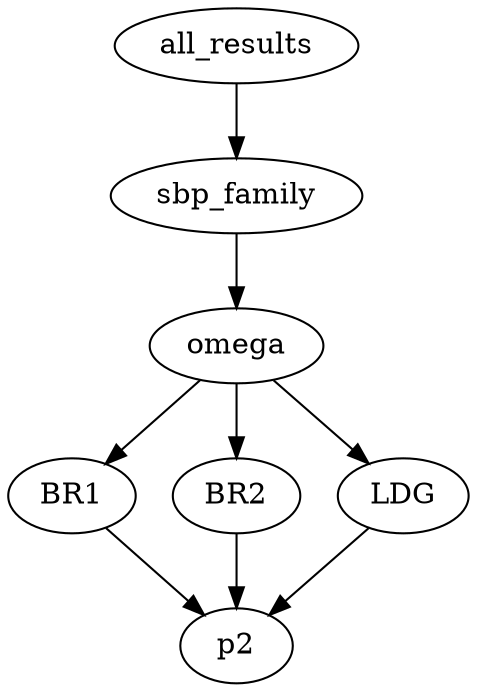 digraph tree {
    "all_results";
    "sbp_family";
    "omega";
    "BR1";
    "p2";
    "BR2";
    "p2";
    "LDG";
    "p2";
    "all_results" -> "sbp_family";
    "sbp_family" -> "omega";
    "omega" -> "BR1";
    "omega" -> "BR2";
    "omega" -> "LDG";
    "BR1" -> "p2";
    "BR2" -> "p2";
    "LDG" -> "p2";
}
